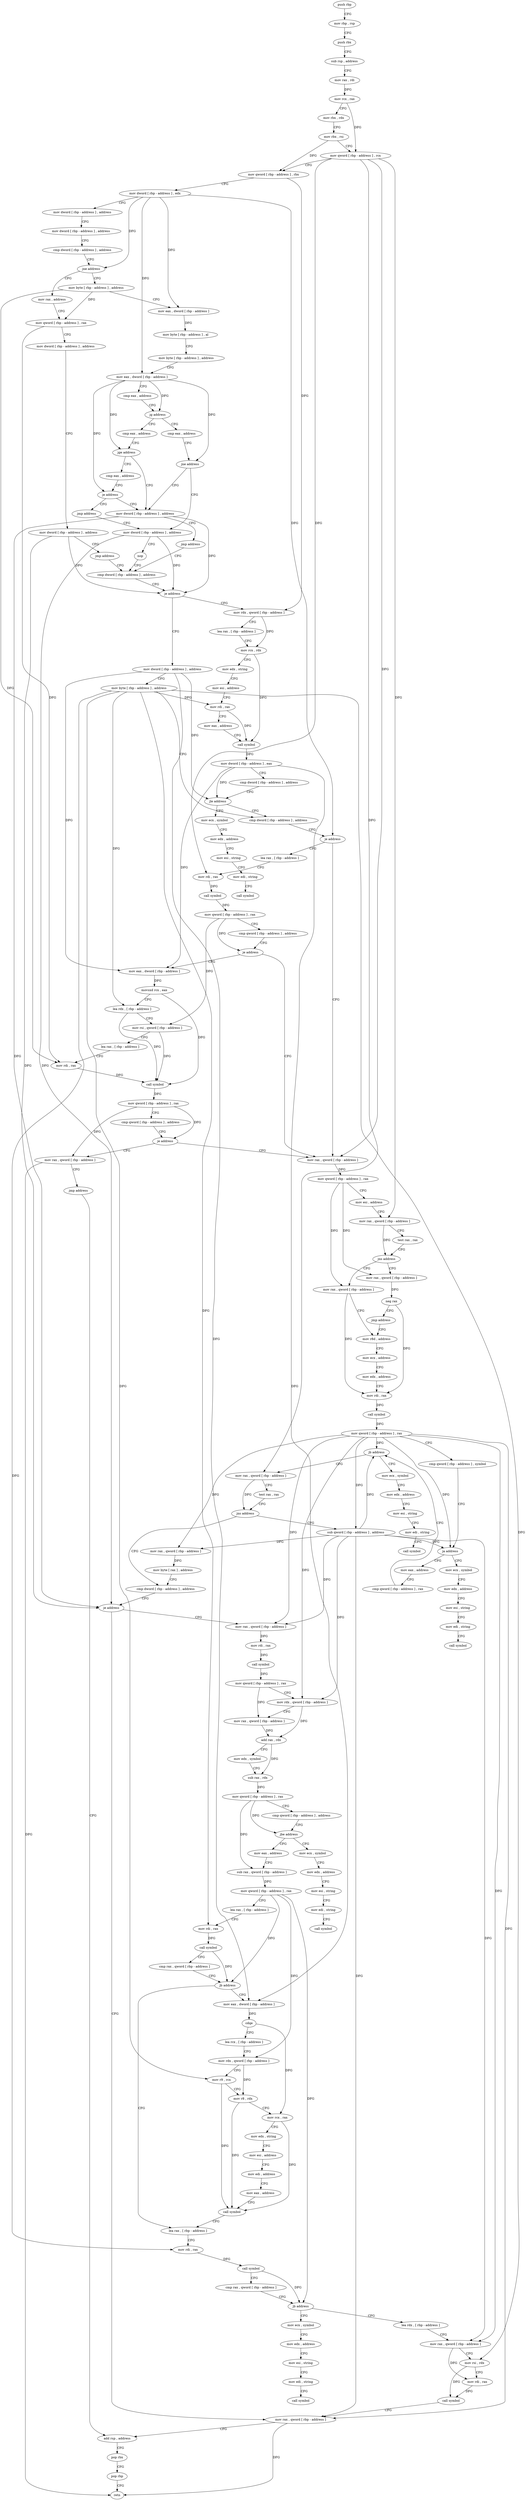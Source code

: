 digraph "func" {
"4248287" [label = "push rbp" ]
"4248288" [label = "mov rbp , rsp" ]
"4248291" [label = "push rbx" ]
"4248292" [label = "sub rsp , address" ]
"4248299" [label = "mov rax , rdi" ]
"4248302" [label = "mov rcx , rax" ]
"4248305" [label = "mov rbx , rdx" ]
"4248308" [label = "mov rbx , rsi" ]
"4248311" [label = "mov qword [ rbp - address ] , rcx" ]
"4248318" [label = "mov qword [ rbp - address ] , rbx" ]
"4248325" [label = "mov dword [ rbp - address ] , edx" ]
"4248331" [label = "mov dword [ rbp - address ] , address" ]
"4248338" [label = "mov dword [ rbp - address ] , address" ]
"4248345" [label = "cmp dword [ rbp - address ] , address" ]
"4248352" [label = "jne address" ]
"4248384" [label = "mov byte [ rbp - address ] , address" ]
"4248354" [label = "mov rax , address" ]
"4248388" [label = "mov eax , dword [ rbp - address ]" ]
"4248394" [label = "mov byte [ rbp - address ] , al" ]
"4248397" [label = "mov byte [ rbp - address ] , address" ]
"4248401" [label = "mov eax , dword [ rbp - address ]" ]
"4248407" [label = "cmp eax , address" ]
"4248410" [label = "jg address" ]
"4248424" [label = "cmp eax , address" ]
"4248412" [label = "cmp eax , address" ]
"4248364" [label = "mov qword [ rbp - address ] , rax" ]
"4248368" [label = "mov dword [ rbp - address ] , address" ]
"4248375" [label = "mov dword [ rbp - address ] , address" ]
"4248382" [label = "jmp address" ]
"4248446" [label = "cmp dword [ rbp - address ] , address" ]
"4248427" [label = "jne address" ]
"4248438" [label = "mov dword [ rbp - address ] , address" ]
"4248429" [label = "mov dword [ rbp - address ] , address" ]
"4248415" [label = "jge address" ]
"4248417" [label = "cmp eax , address" ]
"4248450" [label = "je address" ]
"4248523" [label = "mov dword [ rbp - address ] , address" ]
"4248452" [label = "mov rdx , qword [ rbp - address ]" ]
"4248445" [label = "nop" ]
"4248436" [label = "jmp address" ]
"4248420" [label = "je address" ]
"4248422" [label = "jmp address" ]
"4248530" [label = "mov byte [ rbp - address ] , address" ]
"4248534" [label = "cmp dword [ rbp - address ] , address" ]
"4248459" [label = "lea rax , [ rbp - address ]" ]
"4248463" [label = "mov rcx , rdx" ]
"4248466" [label = "mov edx , string" ]
"4248471" [label = "mov esi , address" ]
"4248476" [label = "mov rdi , rax" ]
"4248479" [label = "mov eax , address" ]
"4248484" [label = "call symbol" ]
"4248489" [label = "mov dword [ rbp - address ] , eax" ]
"4248492" [label = "cmp dword [ rbp - address ] , address" ]
"4248496" [label = "jle address" ]
"4248498" [label = "mov ecx , symbol" ]
"4248615" [label = "mov rax , qword [ rbp - address ]" ]
"4248622" [label = "mov qword [ rbp - address ] , rax" ]
"4248626" [label = "mov esi , address" ]
"4248631" [label = "mov rax , qword [ rbp - address ]" ]
"4248638" [label = "test rax , rax" ]
"4248641" [label = "jns address" ]
"4248652" [label = "mov rax , qword [ rbp - address ]" ]
"4248643" [label = "mov rax , qword [ rbp - address ]" ]
"4248543" [label = "lea rax , [ rbp - address ]" ]
"4248550" [label = "mov rdi , rax" ]
"4248553" [label = "call symbol" ]
"4248558" [label = "mov qword [ rbp - address ] , rax" ]
"4248562" [label = "cmp qword [ rbp - address ] , address" ]
"4248567" [label = "je address" ]
"4248569" [label = "mov eax , dword [ rbp - address ]" ]
"4248541" [label = "je address" ]
"4248503" [label = "mov edx , address" ]
"4248508" [label = "mov esi , string" ]
"4248513" [label = "mov edi , string" ]
"4248518" [label = "call symbol" ]
"4248656" [label = "mov r8d , address" ]
"4248647" [label = "neg rax" ]
"4248650" [label = "jmp address" ]
"4248572" [label = "movsxd rcx , eax" ]
"4248575" [label = "lea rdx , [ rbp - address ]" ]
"4248579" [label = "mov rsi , qword [ rbp - address ]" ]
"4248583" [label = "lea rax , [ rbp - address ]" ]
"4248587" [label = "mov rdi , rax" ]
"4248590" [label = "call symbol" ]
"4248595" [label = "mov qword [ rbp - address ] , rax" ]
"4248599" [label = "cmp qword [ rbp - address ] , address" ]
"4248604" [label = "je address" ]
"4248606" [label = "mov rax , qword [ rbp - address ]" ]
"4248719" [label = "mov eax , address" ]
"4248724" [label = "cmp qword [ rbp - address ] , rax" ]
"4248728" [label = "jb address" ]
"4248755" [label = "mov rax , qword [ rbp - address ]" ]
"4248730" [label = "mov ecx , symbol" ]
"4248694" [label = "mov ecx , symbol" ]
"4248699" [label = "mov edx , address" ]
"4248704" [label = "mov esi , string" ]
"4248709" [label = "mov edi , string" ]
"4248714" [label = "call symbol" ]
"4248662" [label = "mov ecx , address" ]
"4248667" [label = "mov edx , address" ]
"4248672" [label = "mov rdi , rax" ]
"4248675" [label = "call symbol" ]
"4248680" [label = "mov qword [ rbp - address ] , rax" ]
"4248684" [label = "cmp qword [ rbp - address ] , symbol" ]
"4248692" [label = "ja address" ]
"4248610" [label = "jmp address" ]
"4249007" [label = "add rsp , address" ]
"4248762" [label = "test rax , rax" ]
"4248765" [label = "jns address" ]
"4248779" [label = "cmp dword [ rbp - address ] , address" ]
"4248767" [label = "sub qword [ rbp - address ] , address" ]
"4248735" [label = "mov edx , address" ]
"4248740" [label = "mov esi , string" ]
"4248745" [label = "mov edi , string" ]
"4248750" [label = "call symbol" ]
"4249014" [label = "pop rbx" ]
"4249015" [label = "pop rbp" ]
"4249016" [label = "retn" ]
"4248783" [label = "je address" ]
"4249003" [label = "mov rax , qword [ rbp - address ]" ]
"4248789" [label = "mov rax , qword [ rbp - address ]" ]
"4248772" [label = "mov rax , qword [ rbp - address ]" ]
"4248776" [label = "mov byte [ rax ] , address" ]
"4248793" [label = "mov rdi , rax" ]
"4248796" [label = "call symbol" ]
"4248801" [label = "mov qword [ rbp - address ] , rax" ]
"4248805" [label = "mov rdx , qword [ rbp - address ]" ]
"4248809" [label = "mov rax , qword [ rbp - address ]" ]
"4248813" [label = "add rax , rdx" ]
"4248816" [label = "mov edx , symbol" ]
"4248821" [label = "sub rax , rdx" ]
"4248824" [label = "mov qword [ rbp - address ] , rax" ]
"4248828" [label = "cmp qword [ rbp - address ] , address" ]
"4248836" [label = "jbe address" ]
"4248863" [label = "mov eax , address" ]
"4248838" [label = "mov ecx , symbol" ]
"4248868" [label = "sub rax , qword [ rbp - address ]" ]
"4248872" [label = "mov qword [ rbp - address ] , rax" ]
"4248876" [label = "lea rax , [ rbp - address ]" ]
"4248880" [label = "mov rdi , rax" ]
"4248883" [label = "call symbol" ]
"4248888" [label = "cmp rax , qword [ rbp - address ]" ]
"4248892" [label = "jb address" ]
"4248941" [label = "lea rax , [ rbp - address ]" ]
"4248894" [label = "mov eax , dword [ rbp - address ]" ]
"4248843" [label = "mov edx , address" ]
"4248848" [label = "mov esi , string" ]
"4248853" [label = "mov edi , string" ]
"4248858" [label = "call symbol" ]
"4248945" [label = "mov rdi , rax" ]
"4248948" [label = "call symbol" ]
"4248953" [label = "cmp rax , qword [ rbp - address ]" ]
"4248957" [label = "jb address" ]
"4248984" [label = "lea rdx , [ rbp - address ]" ]
"4248959" [label = "mov ecx , symbol" ]
"4248897" [label = "cdqe" ]
"4248899" [label = "lea rcx , [ rbp - address ]" ]
"4248903" [label = "mov rdx , qword [ rbp - address ]" ]
"4248907" [label = "mov r9 , rcx" ]
"4248910" [label = "mov r8 , rdx" ]
"4248913" [label = "mov rcx , rax" ]
"4248916" [label = "mov edx , string" ]
"4248921" [label = "mov esi , address" ]
"4248926" [label = "mov edi , address" ]
"4248931" [label = "mov eax , address" ]
"4248936" [label = "call symbol" ]
"4248988" [label = "mov rax , qword [ rbp - address ]" ]
"4248992" [label = "mov rsi , rdx" ]
"4248995" [label = "mov rdi , rax" ]
"4248998" [label = "call symbol" ]
"4248964" [label = "mov edx , address" ]
"4248969" [label = "mov esi , string" ]
"4248974" [label = "mov edi , string" ]
"4248979" [label = "call symbol" ]
"4248287" -> "4248288" [ label = "CFG" ]
"4248288" -> "4248291" [ label = "CFG" ]
"4248291" -> "4248292" [ label = "CFG" ]
"4248292" -> "4248299" [ label = "CFG" ]
"4248299" -> "4248302" [ label = "DFG" ]
"4248302" -> "4248305" [ label = "CFG" ]
"4248302" -> "4248311" [ label = "DFG" ]
"4248305" -> "4248308" [ label = "CFG" ]
"4248308" -> "4248311" [ label = "CFG" ]
"4248308" -> "4248318" [ label = "DFG" ]
"4248311" -> "4248318" [ label = "CFG" ]
"4248311" -> "4248615" [ label = "DFG" ]
"4248311" -> "4248631" [ label = "DFG" ]
"4248311" -> "4248755" [ label = "DFG" ]
"4248311" -> "4248550" [ label = "DFG" ]
"4248318" -> "4248325" [ label = "CFG" ]
"4248318" -> "4248452" [ label = "DFG" ]
"4248325" -> "4248331" [ label = "CFG" ]
"4248325" -> "4248352" [ label = "DFG" ]
"4248325" -> "4248388" [ label = "DFG" ]
"4248325" -> "4248401" [ label = "DFG" ]
"4248325" -> "4248541" [ label = "DFG" ]
"4248331" -> "4248338" [ label = "CFG" ]
"4248338" -> "4248345" [ label = "CFG" ]
"4248345" -> "4248352" [ label = "CFG" ]
"4248352" -> "4248384" [ label = "CFG" ]
"4248352" -> "4248354" [ label = "CFG" ]
"4248384" -> "4248388" [ label = "CFG" ]
"4248384" -> "4248364" [ label = "DFG" ]
"4248384" -> "4248587" [ label = "DFG" ]
"4248354" -> "4248364" [ label = "CFG" ]
"4248388" -> "4248394" [ label = "DFG" ]
"4248394" -> "4248397" [ label = "CFG" ]
"4248397" -> "4248401" [ label = "CFG" ]
"4248401" -> "4248407" [ label = "CFG" ]
"4248401" -> "4248410" [ label = "DFG" ]
"4248401" -> "4248427" [ label = "DFG" ]
"4248401" -> "4248415" [ label = "DFG" ]
"4248401" -> "4248420" [ label = "DFG" ]
"4248407" -> "4248410" [ label = "CFG" ]
"4248410" -> "4248424" [ label = "CFG" ]
"4248410" -> "4248412" [ label = "CFG" ]
"4248424" -> "4248427" [ label = "CFG" ]
"4248412" -> "4248415" [ label = "CFG" ]
"4248364" -> "4248368" [ label = "CFG" ]
"4248364" -> "4248587" [ label = "DFG" ]
"4248368" -> "4248375" [ label = "CFG" ]
"4248375" -> "4248382" [ label = "CFG" ]
"4248375" -> "4248450" [ label = "DFG" ]
"4248375" -> "4248783" [ label = "DFG" ]
"4248382" -> "4248446" [ label = "CFG" ]
"4248446" -> "4248450" [ label = "CFG" ]
"4248427" -> "4248438" [ label = "CFG" ]
"4248427" -> "4248429" [ label = "CFG" ]
"4248438" -> "4248445" [ label = "CFG" ]
"4248438" -> "4248450" [ label = "DFG" ]
"4248438" -> "4248783" [ label = "DFG" ]
"4248429" -> "4248436" [ label = "CFG" ]
"4248429" -> "4248450" [ label = "DFG" ]
"4248429" -> "4248783" [ label = "DFG" ]
"4248415" -> "4248429" [ label = "CFG" ]
"4248415" -> "4248417" [ label = "CFG" ]
"4248417" -> "4248420" [ label = "CFG" ]
"4248450" -> "4248523" [ label = "CFG" ]
"4248450" -> "4248452" [ label = "CFG" ]
"4248523" -> "4248530" [ label = "CFG" ]
"4248523" -> "4248496" [ label = "DFG" ]
"4248523" -> "4248569" [ label = "DFG" ]
"4248523" -> "4248894" [ label = "DFG" ]
"4248452" -> "4248459" [ label = "CFG" ]
"4248452" -> "4248463" [ label = "DFG" ]
"4248445" -> "4248446" [ label = "CFG" ]
"4248436" -> "4248446" [ label = "CFG" ]
"4248420" -> "4248429" [ label = "CFG" ]
"4248420" -> "4248422" [ label = "CFG" ]
"4248422" -> "4248438" [ label = "CFG" ]
"4248530" -> "4248534" [ label = "CFG" ]
"4248530" -> "4248476" [ label = "DFG" ]
"4248530" -> "4248575" [ label = "DFG" ]
"4248530" -> "4248880" [ label = "DFG" ]
"4248530" -> "4248945" [ label = "DFG" ]
"4248530" -> "4248907" [ label = "DFG" ]
"4248530" -> "4248992" [ label = "DFG" ]
"4248534" -> "4248541" [ label = "CFG" ]
"4248459" -> "4248463" [ label = "CFG" ]
"4248463" -> "4248466" [ label = "CFG" ]
"4248463" -> "4248484" [ label = "DFG" ]
"4248466" -> "4248471" [ label = "CFG" ]
"4248471" -> "4248476" [ label = "CFG" ]
"4248476" -> "4248479" [ label = "CFG" ]
"4248476" -> "4248484" [ label = "DFG" ]
"4248479" -> "4248484" [ label = "CFG" ]
"4248484" -> "4248489" [ label = "DFG" ]
"4248489" -> "4248492" [ label = "CFG" ]
"4248489" -> "4248496" [ label = "DFG" ]
"4248489" -> "4248569" [ label = "DFG" ]
"4248489" -> "4248894" [ label = "DFG" ]
"4248492" -> "4248496" [ label = "CFG" ]
"4248496" -> "4248534" [ label = "CFG" ]
"4248496" -> "4248498" [ label = "CFG" ]
"4248498" -> "4248503" [ label = "CFG" ]
"4248615" -> "4248622" [ label = "DFG" ]
"4248622" -> "4248626" [ label = "CFG" ]
"4248622" -> "4248652" [ label = "DFG" ]
"4248622" -> "4248643" [ label = "DFG" ]
"4248626" -> "4248631" [ label = "CFG" ]
"4248631" -> "4248638" [ label = "CFG" ]
"4248631" -> "4248641" [ label = "DFG" ]
"4248638" -> "4248641" [ label = "CFG" ]
"4248641" -> "4248652" [ label = "CFG" ]
"4248641" -> "4248643" [ label = "CFG" ]
"4248652" -> "4248656" [ label = "CFG" ]
"4248652" -> "4248672" [ label = "DFG" ]
"4248643" -> "4248647" [ label = "DFG" ]
"4248543" -> "4248550" [ label = "CFG" ]
"4248550" -> "4248553" [ label = "DFG" ]
"4248553" -> "4248558" [ label = "DFG" ]
"4248558" -> "4248562" [ label = "CFG" ]
"4248558" -> "4248567" [ label = "DFG" ]
"4248558" -> "4248579" [ label = "DFG" ]
"4248562" -> "4248567" [ label = "CFG" ]
"4248567" -> "4248615" [ label = "CFG" ]
"4248567" -> "4248569" [ label = "CFG" ]
"4248569" -> "4248572" [ label = "DFG" ]
"4248541" -> "4248615" [ label = "CFG" ]
"4248541" -> "4248543" [ label = "CFG" ]
"4248503" -> "4248508" [ label = "CFG" ]
"4248508" -> "4248513" [ label = "CFG" ]
"4248513" -> "4248518" [ label = "CFG" ]
"4248656" -> "4248662" [ label = "CFG" ]
"4248647" -> "4248650" [ label = "CFG" ]
"4248647" -> "4248672" [ label = "DFG" ]
"4248650" -> "4248656" [ label = "CFG" ]
"4248572" -> "4248575" [ label = "CFG" ]
"4248572" -> "4248590" [ label = "DFG" ]
"4248575" -> "4248579" [ label = "CFG" ]
"4248575" -> "4248590" [ label = "DFG" ]
"4248579" -> "4248583" [ label = "CFG" ]
"4248579" -> "4248590" [ label = "DFG" ]
"4248583" -> "4248587" [ label = "CFG" ]
"4248587" -> "4248590" [ label = "DFG" ]
"4248590" -> "4248595" [ label = "DFG" ]
"4248595" -> "4248599" [ label = "CFG" ]
"4248595" -> "4248604" [ label = "DFG" ]
"4248595" -> "4248606" [ label = "DFG" ]
"4248599" -> "4248604" [ label = "CFG" ]
"4248604" -> "4248615" [ label = "CFG" ]
"4248604" -> "4248606" [ label = "CFG" ]
"4248606" -> "4248610" [ label = "CFG" ]
"4248606" -> "4249016" [ label = "DFG" ]
"4248719" -> "4248724" [ label = "CFG" ]
"4248724" -> "4248728" [ label = "CFG" ]
"4248728" -> "4248755" [ label = "CFG" ]
"4248728" -> "4248730" [ label = "CFG" ]
"4248755" -> "4248762" [ label = "CFG" ]
"4248755" -> "4248765" [ label = "DFG" ]
"4248730" -> "4248735" [ label = "CFG" ]
"4248694" -> "4248699" [ label = "CFG" ]
"4248699" -> "4248704" [ label = "CFG" ]
"4248704" -> "4248709" [ label = "CFG" ]
"4248709" -> "4248714" [ label = "CFG" ]
"4248662" -> "4248667" [ label = "CFG" ]
"4248667" -> "4248672" [ label = "CFG" ]
"4248672" -> "4248675" [ label = "DFG" ]
"4248675" -> "4248680" [ label = "DFG" ]
"4248680" -> "4248684" [ label = "CFG" ]
"4248680" -> "4248692" [ label = "DFG" ]
"4248680" -> "4248728" [ label = "DFG" ]
"4248680" -> "4248767" [ label = "DFG" ]
"4248680" -> "4248772" [ label = "DFG" ]
"4248680" -> "4249003" [ label = "DFG" ]
"4248680" -> "4248789" [ label = "DFG" ]
"4248680" -> "4248805" [ label = "DFG" ]
"4248680" -> "4248988" [ label = "DFG" ]
"4248684" -> "4248692" [ label = "CFG" ]
"4248692" -> "4248719" [ label = "CFG" ]
"4248692" -> "4248694" [ label = "CFG" ]
"4248610" -> "4249007" [ label = "CFG" ]
"4249007" -> "4249014" [ label = "CFG" ]
"4248762" -> "4248765" [ label = "CFG" ]
"4248765" -> "4248779" [ label = "CFG" ]
"4248765" -> "4248767" [ label = "CFG" ]
"4248779" -> "4248783" [ label = "CFG" ]
"4248767" -> "4248772" [ label = "DFG" ]
"4248767" -> "4248692" [ label = "DFG" ]
"4248767" -> "4248728" [ label = "DFG" ]
"4248767" -> "4249003" [ label = "DFG" ]
"4248767" -> "4248789" [ label = "DFG" ]
"4248767" -> "4248805" [ label = "DFG" ]
"4248767" -> "4248988" [ label = "DFG" ]
"4248735" -> "4248740" [ label = "CFG" ]
"4248740" -> "4248745" [ label = "CFG" ]
"4248745" -> "4248750" [ label = "CFG" ]
"4249014" -> "4249015" [ label = "CFG" ]
"4249015" -> "4249016" [ label = "CFG" ]
"4248783" -> "4249003" [ label = "CFG" ]
"4248783" -> "4248789" [ label = "CFG" ]
"4249003" -> "4249007" [ label = "CFG" ]
"4249003" -> "4249016" [ label = "DFG" ]
"4248789" -> "4248793" [ label = "DFG" ]
"4248772" -> "4248776" [ label = "DFG" ]
"4248776" -> "4248779" [ label = "CFG" ]
"4248793" -> "4248796" [ label = "DFG" ]
"4248796" -> "4248801" [ label = "DFG" ]
"4248801" -> "4248805" [ label = "CFG" ]
"4248801" -> "4248809" [ label = "DFG" ]
"4248805" -> "4248809" [ label = "CFG" ]
"4248805" -> "4248813" [ label = "DFG" ]
"4248809" -> "4248813" [ label = "DFG" ]
"4248813" -> "4248816" [ label = "CFG" ]
"4248813" -> "4248821" [ label = "DFG" ]
"4248816" -> "4248821" [ label = "CFG" ]
"4248821" -> "4248824" [ label = "DFG" ]
"4248824" -> "4248828" [ label = "CFG" ]
"4248824" -> "4248836" [ label = "DFG" ]
"4248824" -> "4248868" [ label = "DFG" ]
"4248828" -> "4248836" [ label = "CFG" ]
"4248836" -> "4248863" [ label = "CFG" ]
"4248836" -> "4248838" [ label = "CFG" ]
"4248863" -> "4248868" [ label = "CFG" ]
"4248838" -> "4248843" [ label = "CFG" ]
"4248868" -> "4248872" [ label = "DFG" ]
"4248872" -> "4248876" [ label = "CFG" ]
"4248872" -> "4248892" [ label = "DFG" ]
"4248872" -> "4248957" [ label = "DFG" ]
"4248872" -> "4248903" [ label = "DFG" ]
"4248876" -> "4248880" [ label = "CFG" ]
"4248880" -> "4248883" [ label = "DFG" ]
"4248883" -> "4248888" [ label = "CFG" ]
"4248883" -> "4248892" [ label = "DFG" ]
"4248888" -> "4248892" [ label = "CFG" ]
"4248892" -> "4248941" [ label = "CFG" ]
"4248892" -> "4248894" [ label = "CFG" ]
"4248941" -> "4248945" [ label = "CFG" ]
"4248894" -> "4248897" [ label = "DFG" ]
"4248843" -> "4248848" [ label = "CFG" ]
"4248848" -> "4248853" [ label = "CFG" ]
"4248853" -> "4248858" [ label = "CFG" ]
"4248945" -> "4248948" [ label = "DFG" ]
"4248948" -> "4248953" [ label = "CFG" ]
"4248948" -> "4248957" [ label = "DFG" ]
"4248953" -> "4248957" [ label = "CFG" ]
"4248957" -> "4248984" [ label = "CFG" ]
"4248957" -> "4248959" [ label = "CFG" ]
"4248984" -> "4248988" [ label = "CFG" ]
"4248959" -> "4248964" [ label = "CFG" ]
"4248897" -> "4248899" [ label = "CFG" ]
"4248897" -> "4248913" [ label = "DFG" ]
"4248899" -> "4248903" [ label = "CFG" ]
"4248903" -> "4248907" [ label = "CFG" ]
"4248903" -> "4248910" [ label = "DFG" ]
"4248907" -> "4248910" [ label = "CFG" ]
"4248907" -> "4248936" [ label = "DFG" ]
"4248910" -> "4248913" [ label = "CFG" ]
"4248910" -> "4248936" [ label = "DFG" ]
"4248913" -> "4248916" [ label = "CFG" ]
"4248913" -> "4248936" [ label = "DFG" ]
"4248916" -> "4248921" [ label = "CFG" ]
"4248921" -> "4248926" [ label = "CFG" ]
"4248926" -> "4248931" [ label = "CFG" ]
"4248931" -> "4248936" [ label = "CFG" ]
"4248936" -> "4248941" [ label = "CFG" ]
"4248988" -> "4248992" [ label = "CFG" ]
"4248988" -> "4248995" [ label = "DFG" ]
"4248992" -> "4248995" [ label = "CFG" ]
"4248992" -> "4248998" [ label = "DFG" ]
"4248995" -> "4248998" [ label = "DFG" ]
"4248998" -> "4249003" [ label = "CFG" ]
"4248964" -> "4248969" [ label = "CFG" ]
"4248969" -> "4248974" [ label = "CFG" ]
"4248974" -> "4248979" [ label = "CFG" ]
}

